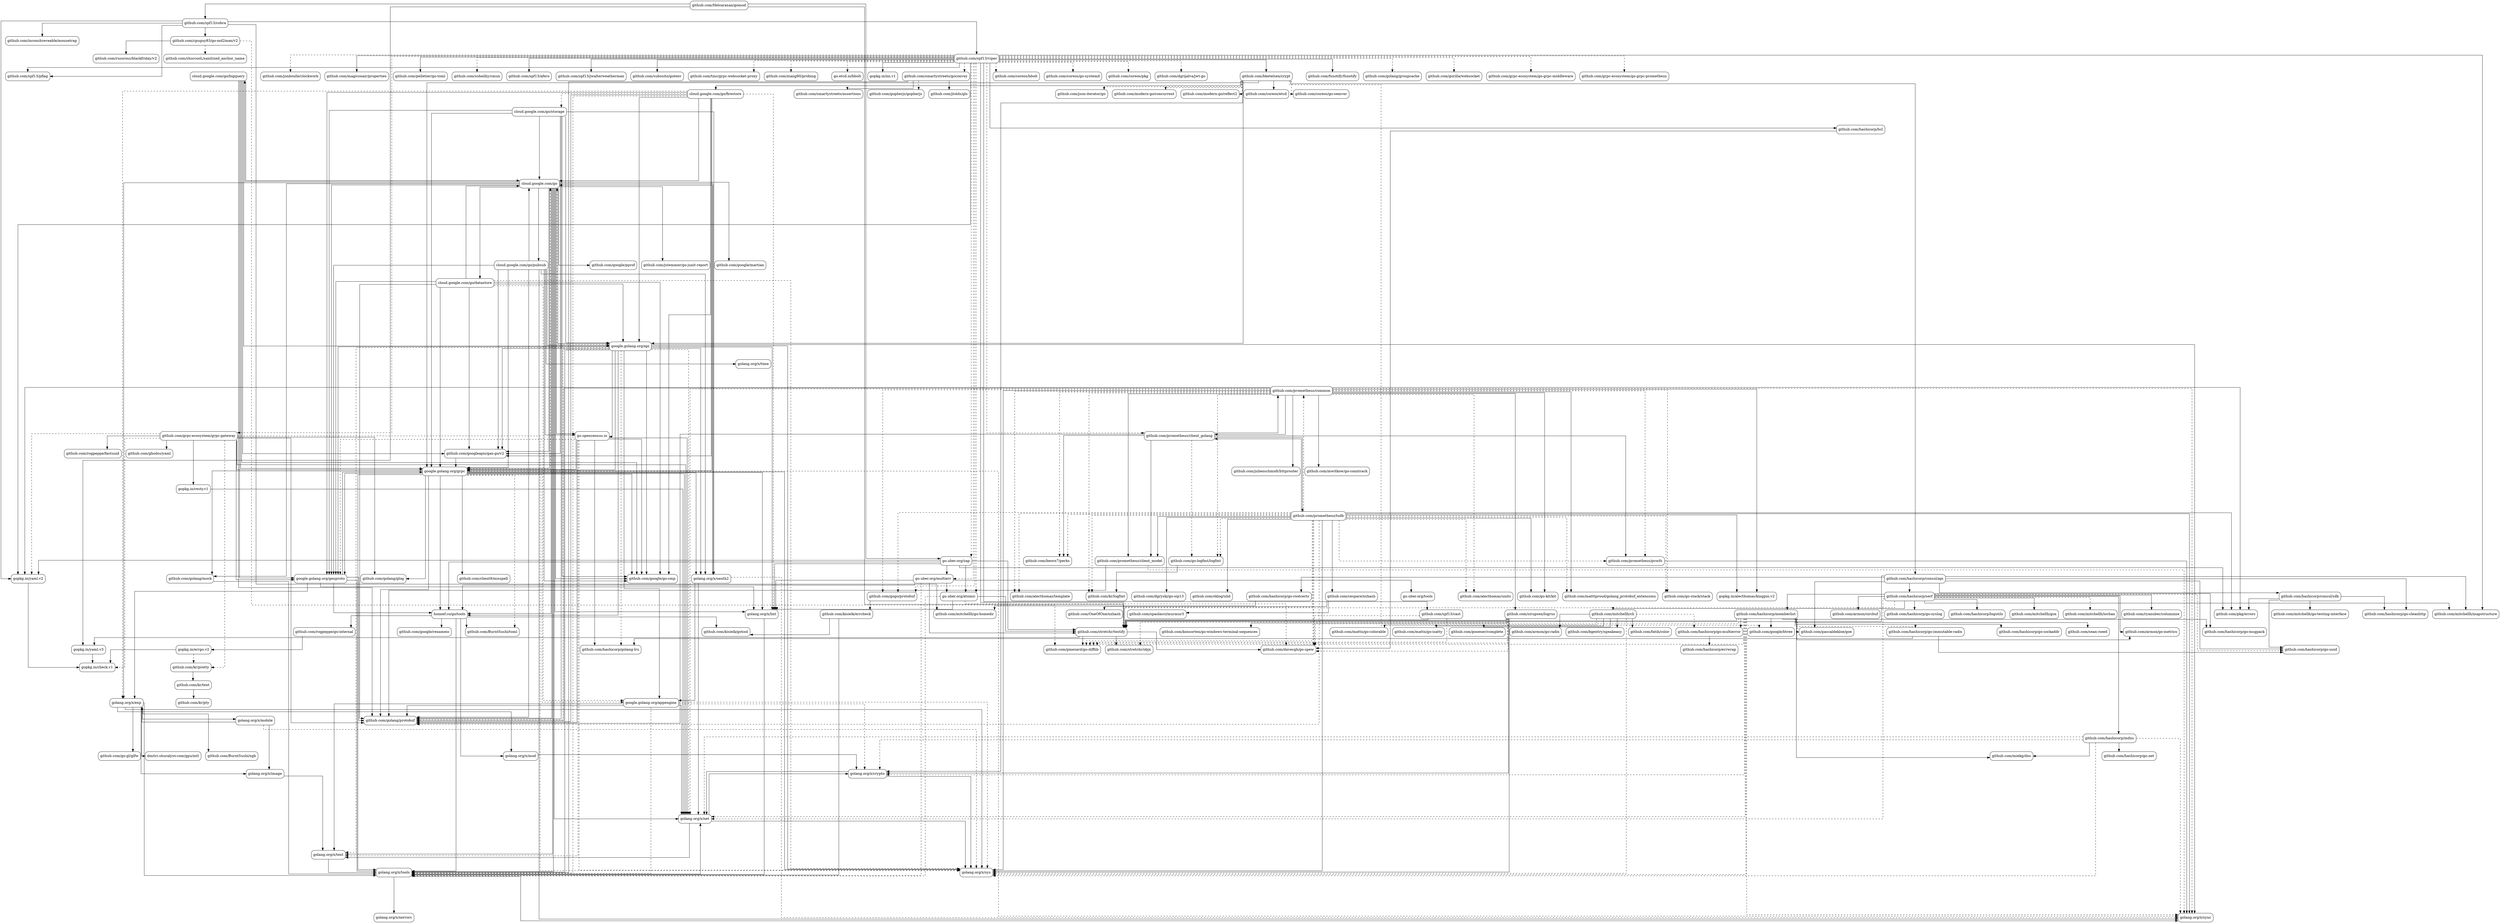 strict digraph {
  node [shape=box,style=rounded]
  start=0
  splines=ortho
  "cloud.google.com/go/bigquery"
  "cloud.google.com/go/datastore"
  "cloud.google.com/go/firestore"
  "cloud.google.com/go/pubsub"
  "cloud.google.com/go/storage"
  "cloud.google.com/go"
  "dmitri.shuralyov.com/gpu/mtl"
  "github.com/BurntSushi/toml"
  "github.com/BurntSushi/xgb"
  "github.com/Helcaraxan/gomod"
  "github.com/OneOfOne/xxhash"
  "github.com/alecthomas/template"
  "github.com/alecthomas/units"
  "github.com/armon/circbuf"
  "github.com/armon/go-metrics"
  "github.com/armon/go-radix"
  "github.com/beorn7/perks"
  "github.com/bgentry/speakeasy"
  "github.com/bketelsen/crypt"
  "github.com/cespare/xxhash"
  "github.com/client9/misspell"
  "github.com/coreos/bbolt"
  "github.com/coreos/etcd"
  "github.com/coreos/go-semver"
  "github.com/coreos/go-systemd"
  "github.com/coreos/pkg"
  "github.com/cpuguy83/go-md2man/v2"
  "github.com/davecgh/go-spew"
  "github.com/dgrijalva/jwt-go"
  "github.com/dgryski/go-sip13"
  "github.com/fatih/color"
  "github.com/fsnotify/fsnotify"
  "github.com/ghodss/yaml"
  "github.com/go-gl/glfw"
  "github.com/go-kit/kit"
  "github.com/go-logfmt/logfmt"
  "github.com/go-stack/stack"
  "github.com/gogo/protobuf"
  "github.com/golang/glog"
  "github.com/golang/groupcache"
  "github.com/golang/mock"
  "github.com/golang/protobuf"
  "github.com/google/btree"
  "github.com/google/go-cmp"
  "github.com/google/martian"
  "github.com/google/pprof"
  "github.com/google/renameio"
  "github.com/googleapis/gax-go/v2"
  "github.com/gopherjs/gopherjs"
  "github.com/gorilla/websocket"
  "github.com/grpc-ecosystem/go-grpc-middleware"
  "github.com/grpc-ecosystem/go-grpc-prometheus"
  "github.com/grpc-ecosystem/grpc-gateway"
  "github.com/hashicorp/consul/api"
  "github.com/hashicorp/consul/sdk"
  "github.com/hashicorp/errwrap"
  "github.com/hashicorp/go-cleanhttp"
  "github.com/hashicorp/go-immutable-radix"
  "github.com/hashicorp/go-msgpack"
  "github.com/hashicorp/go-multierror"
  "github.com/hashicorp/go-rootcerts"
  "github.com/hashicorp/go-sockaddr"
  "github.com/hashicorp/go-syslog"
  "github.com/hashicorp/go-uuid"
  "github.com/hashicorp/go.net"
  "github.com/hashicorp/golang-lru"
  "github.com/hashicorp/hcl"
  "github.com/hashicorp/logutils"
  "github.com/hashicorp/mdns"
  "github.com/hashicorp/memberlist"
  "github.com/hashicorp/serf"
  "github.com/inconshreveable/mousetrap"
  "github.com/jonboulle/clockwork"
  "github.com/json-iterator/go"
  "github.com/jstemmer/go-junit-report"
  "github.com/jtolds/gls"
  "github.com/julienschmidt/httprouter"
  "github.com/kisielk/errcheck"
  "github.com/kisielk/gotool"
  "github.com/konsorten/go-windows-terminal-sequences"
  "github.com/kr/logfmt"
  "github.com/kr/pretty"
  "github.com/kr/pty"
  "github.com/kr/text"
  "github.com/magiconair/properties"
  "github.com/mattn/go-colorable"
  "github.com/mattn/go-isatty"
  "github.com/matttproud/golang_protobuf_extensions"
  "github.com/miekg/dns"
  "github.com/mitchellh/cli"
  "github.com/mitchellh/go-homedir"
  "github.com/mitchellh/go-testing-interface"
  "github.com/mitchellh/gox"
  "github.com/mitchellh/iochan"
  "github.com/mitchellh/mapstructure"
  "github.com/modern-go/concurrent"
  "github.com/modern-go/reflect2"
  "github.com/mwitkow/go-conntrack"
  "github.com/oklog/ulid"
  "github.com/pascaldekloe/goe"
  "github.com/pelletier/go-toml"
  "github.com/pkg/errors"
  "github.com/pmezard/go-difflib"
  "github.com/posener/complete"
  "github.com/prometheus/client_golang"
  "github.com/prometheus/client_model"
  "github.com/prometheus/common"
  "github.com/prometheus/procfs"
  "github.com/prometheus/tsdb"
  "github.com/rogpeppe/fastuuid"
  "github.com/rogpeppe/go-internal"
  "github.com/russross/blackfriday/v2"
  "github.com/ryanuber/columnize"
  "github.com/sean-/seed"
  "github.com/shurcooL/sanitized_anchor_name"
  "github.com/sirupsen/logrus"
  "github.com/smartystreets/assertions"
  "github.com/smartystreets/goconvey"
  "github.com/soheilhy/cmux"
  "github.com/spaolacci/murmur3"
  "github.com/spf13/afero"
  "github.com/spf13/cast"
  "github.com/spf13/cobra"
  "github.com/spf13/jwalterweatherman"
  "github.com/spf13/pflag"
  "github.com/spf13/viper"
  "github.com/stretchr/objx"
  "github.com/stretchr/testify"
  "github.com/subosito/gotenv"
  "github.com/tmc/grpc-websocket-proxy"
  "github.com/xiang90/probing"
  "go.etcd.io/bbolt"
  "go.opencensus.io"
  "go.uber.org/atomic"
  "go.uber.org/multierr"
  "go.uber.org/tools"
  "go.uber.org/zap"
  "golang.org/x/crypto"
  "golang.org/x/exp"
  "golang.org/x/image"
  "golang.org/x/lint"
  "golang.org/x/mobile"
  "golang.org/x/mod"
  "golang.org/x/net"
  "golang.org/x/oauth2"
  "golang.org/x/sync"
  "golang.org/x/sys"
  "golang.org/x/text"
  "golang.org/x/time"
  "golang.org/x/tools"
  "golang.org/x/xerrors"
  "google.golang.org/api"
  "google.golang.org/appengine"
  "google.golang.org/genproto"
  "google.golang.org/grpc"
  "gopkg.in/alecthomas/kingpin.v2"
  "gopkg.in/check.v1"
  "gopkg.in/errgo.v2"
  "gopkg.in/ini.v1"
  "gopkg.in/resty.v1"
  "gopkg.in/yaml.v2"
  "gopkg.in/yaml.v3"
  "honnef.co/go/tools"
  "cloud.google.com/go" -> "cloud.google.com/go/bigquery" [minlen=8]
  "cloud.google.com/go" -> "cloud.google.com/go/datastore" [minlen=8]
  "cloud.google.com/go" -> "cloud.google.com/go/pubsub" [minlen=8]
  "cloud.google.com/go" -> "github.com/golang/mock" [minlen=8]
  "cloud.google.com/go" -> "github.com/golang/protobuf" [minlen=5]
  "cloud.google.com/go" -> "github.com/google/go-cmp" [minlen=8]
  "cloud.google.com/go" -> "github.com/google/martian" [minlen=8]
  "cloud.google.com/go" -> "github.com/google/pprof" [minlen=8]
  "cloud.google.com/go" -> "github.com/googleapis/gax-go/v2" [minlen=8]
  "cloud.google.com/go" -> "github.com/jstemmer/go-junit-report" [minlen=8]
  "cloud.google.com/go" -> "go.opencensus.io" [minlen=7]
  "cloud.google.com/go" -> "golang.org/x/exp" [minlen=9]
  "cloud.google.com/go" -> "golang.org/x/lint" [minlen=7]
  "cloud.google.com/go" -> "golang.org/x/net" [minlen=6]
  "cloud.google.com/go" -> "golang.org/x/oauth2" [minlen=6]
  "cloud.google.com/go" -> "golang.org/x/text" [minlen=5]
  "cloud.google.com/go" -> "golang.org/x/tools" [minlen=7]
  "cloud.google.com/go" -> "google.golang.org/api" [minlen=7]
  "cloud.google.com/go" -> "google.golang.org/genproto" [minlen=8]
  "cloud.google.com/go" -> "google.golang.org/grpc" [minlen=7]
  "cloud.google.com/go" -> "honnef.co/go/tools" [minlen=7]
  "cloud.google.com/go/bigquery" -> "cloud.google.com/go" [minlen=6]
  "cloud.google.com/go/bigquery" -> "github.com/golang/protobuf" [minlen=7]
  "cloud.google.com/go/bigquery" -> "github.com/google/go-cmp" [minlen=7]
  "cloud.google.com/go/bigquery" -> "github.com/googleapis/gax-go/v2" [minlen=7]
  "cloud.google.com/go/bigquery" -> "google.golang.org/api" [minlen=6]
  "cloud.google.com/go/bigquery" -> "google.golang.org/genproto" [minlen=7]
  "cloud.google.com/go/bigquery" -> "google.golang.org/grpc" [minlen=6]
  "cloud.google.com/go/datastore" -> "cloud.google.com/go" [minlen=6]
  "cloud.google.com/go/datastore" -> "github.com/golang/protobuf" [minlen=7]
  "cloud.google.com/go/datastore" -> "github.com/google/go-cmp" [minlen=7]
  "cloud.google.com/go/datastore" -> "github.com/googleapis/gax-go/v2" [minlen=7]
  "cloud.google.com/go/datastore" -> "golang.org/x/sys" [minlen=10,style=dashed]
  "cloud.google.com/go/datastore" -> "google.golang.org/api" [minlen=6]
  "cloud.google.com/go/datastore" -> "google.golang.org/appengine" [minlen=8,style=dashed]
  "cloud.google.com/go/datastore" -> "google.golang.org/genproto" [minlen=7]
  "cloud.google.com/go/datastore" -> "google.golang.org/grpc" [minlen=6]
  "cloud.google.com/go/firestore" -> "cloud.google.com/go" [minlen=7]
  "cloud.google.com/go/firestore" -> "cloud.google.com/go/storage" [style=dashed]
  "cloud.google.com/go/firestore" -> "github.com/golang/protobuf" [minlen=7]
  "cloud.google.com/go/firestore" -> "github.com/google/go-cmp" [minlen=7]
  "cloud.google.com/go/firestore" -> "github.com/googleapis/gax-go/v2" [minlen=7]
  "cloud.google.com/go/firestore" -> "golang.org/x/exp" [minlen=8,style=dashed]
  "cloud.google.com/go/firestore" -> "golang.org/x/lint" [minlen=6,style=dashed]
  "cloud.google.com/go/firestore" -> "golang.org/x/tools" [minlen=9,style=dashed]
  "cloud.google.com/go/firestore" -> "google.golang.org/api" [minlen=6]
  "cloud.google.com/go/firestore" -> "google.golang.org/genproto" [minlen=7]
  "cloud.google.com/go/firestore" -> "google.golang.org/grpc" [minlen=6]
  "cloud.google.com/go/pubsub" -> "cloud.google.com/go" [minlen=6]
  "cloud.google.com/go/pubsub" -> "github.com/golang/protobuf" [minlen=7]
  "cloud.google.com/go/pubsub" -> "github.com/google/go-cmp" [minlen=8]
  "cloud.google.com/go/pubsub" -> "github.com/googleapis/gax-go/v2" [minlen=8]
  "cloud.google.com/go/pubsub" -> "go.opencensus.io" [minlen=7]
  "cloud.google.com/go/pubsub" -> "golang.org/x/oauth2" [minlen=8]
  "cloud.google.com/go/pubsub" -> "golang.org/x/sync" [minlen=7]
  "cloud.google.com/go/pubsub" -> "golang.org/x/time" [minlen=8]
  "cloud.google.com/go/pubsub" -> "google.golang.org/api" [minlen=7]
  "cloud.google.com/go/pubsub" -> "google.golang.org/genproto" [minlen=8]
  "cloud.google.com/go/pubsub" -> "google.golang.org/grpc" [minlen=7]
  "cloud.google.com/go/storage" -> "cloud.google.com/go" [minlen=6]
  "cloud.google.com/go/storage" -> "github.com/golang/protobuf" [minlen=7]
  "cloud.google.com/go/storage" -> "github.com/google/go-cmp" [minlen=8]
  "cloud.google.com/go/storage" -> "github.com/googleapis/gax-go/v2" [minlen=7]
  "cloud.google.com/go/storage" -> "golang.org/x/oauth2" [minlen=8]
  "cloud.google.com/go/storage" -> "google.golang.org/api" [minlen=6]
  "cloud.google.com/go/storage" -> "google.golang.org/genproto" [minlen=8]
  "cloud.google.com/go/storage" -> "google.golang.org/grpc" [minlen=7]
  "github.com/Helcaraxan/gomod" -> "github.com/spf13/cobra"
  "github.com/Helcaraxan/gomod" -> "github.com/stretchr/testify" [minlen=5]
  "github.com/Helcaraxan/gomod" -> "go.uber.org/zap" [minlen=4]
  "github.com/Helcaraxan/gomod" -> "gopkg.in/yaml.v3" [minlen=6]
  "github.com/bketelsen/crypt" -> "cloud.google.com/go/firestore"
  "github.com/bketelsen/crypt" -> "github.com/coreos/etcd"
  "github.com/bketelsen/crypt" -> "github.com/coreos/go-semver" [style=dashed]
  "github.com/bketelsen/crypt" -> "github.com/google/btree" [minlen=4,style=dashed]
  "github.com/bketelsen/crypt" -> "github.com/hashicorp/consul/api"
  "github.com/bketelsen/crypt" -> "github.com/json-iterator/go" [style=dashed]
  "github.com/bketelsen/crypt" -> "github.com/modern-go/concurrent" [style=dashed]
  "github.com/bketelsen/crypt" -> "github.com/modern-go/reflect2" [style=dashed]
  "github.com/bketelsen/crypt" -> "golang.org/x/crypto" [minlen=9]
  "github.com/bketelsen/crypt" -> "google.golang.org/api" [minlen=5]
  "github.com/bketelsen/crypt" -> "google.golang.org/grpc" [minlen=5]
  "github.com/cespare/xxhash" -> "github.com/OneOfOne/xxhash"
  "github.com/cespare/xxhash" -> "github.com/spaolacci/murmur3"
  "github.com/cpuguy83/go-md2man/v2" -> "github.com/pmezard/go-difflib" [style=dashed]
  "github.com/cpuguy83/go-md2man/v2" -> "github.com/russross/blackfriday/v2"
  "github.com/cpuguy83/go-md2man/v2" -> "github.com/shurcooL/sanitized_anchor_name" [style=dashed]
  "github.com/go-logfmt/logfmt" -> "github.com/kr/logfmt"
  "github.com/gogo/protobuf" -> "github.com/kisielk/errcheck"
  "github.com/golang/mock" -> "golang.org/x/tools"
  "github.com/googleapis/gax-go/v2" -> "google.golang.org/grpc"
  "github.com/grpc-ecosystem/grpc-gateway" -> "github.com/ghodss/yaml"
  "github.com/grpc-ecosystem/grpc-gateway" -> "github.com/golang/glog" [minlen=3]
  "github.com/grpc-ecosystem/grpc-gateway" -> "github.com/golang/protobuf" [minlen=3]
  "github.com/grpc-ecosystem/grpc-gateway" -> "github.com/kr/pretty" [minlen=6,style=dashed]
  "github.com/grpc-ecosystem/grpc-gateway" -> "github.com/rogpeppe/fastuuid"
  "github.com/grpc-ecosystem/grpc-gateway" -> "golang.org/x/net" [minlen=3]
  "github.com/grpc-ecosystem/grpc-gateway" -> "golang.org/x/sys" [minlen=3,style=dashed]
  "github.com/grpc-ecosystem/grpc-gateway" -> "google.golang.org/genproto" [minlen=2]
  "github.com/grpc-ecosystem/grpc-gateway" -> "google.golang.org/grpc" [minlen=2]
  "github.com/grpc-ecosystem/grpc-gateway" -> "gopkg.in/check.v1" [minlen=6,style=dashed]
  "github.com/grpc-ecosystem/grpc-gateway" -> "gopkg.in/resty.v1"
  "github.com/grpc-ecosystem/grpc-gateway" -> "gopkg.in/yaml.v2" [style=dashed]
  "github.com/hashicorp/consul/api" -> "github.com/hashicorp/consul/sdk"
  "github.com/hashicorp/consul/api" -> "github.com/hashicorp/go-cleanhttp" [minlen=2]
  "github.com/hashicorp/consul/api" -> "github.com/hashicorp/go-rootcerts"
  "github.com/hashicorp/consul/api" -> "github.com/hashicorp/go-uuid" [minlen=2]
  "github.com/hashicorp/consul/api" -> "github.com/hashicorp/serf"
  "github.com/hashicorp/consul/api" -> "github.com/mitchellh/mapstructure" [minlen=2]
  "github.com/hashicorp/consul/api" -> "github.com/pascaldekloe/goe" [minlen=3]
  "github.com/hashicorp/consul/api" -> "github.com/stretchr/testify" [minlen=2]
  "github.com/hashicorp/consul/sdk" -> "github.com/hashicorp/go-cleanhttp"
  "github.com/hashicorp/consul/sdk" -> "github.com/hashicorp/go-uuid"
  "github.com/hashicorp/consul/sdk" -> "github.com/mitchellh/go-testing-interface"
  "github.com/hashicorp/consul/sdk" -> "github.com/pkg/errors"
  "github.com/hashicorp/go-immutable-radix" -> "github.com/hashicorp/go-uuid"
  "github.com/hashicorp/go-immutable-radix" -> "github.com/hashicorp/golang-lru"
  "github.com/hashicorp/go-multierror" -> "github.com/hashicorp/errwrap"
  "github.com/hashicorp/go-rootcerts" -> "github.com/mitchellh/go-homedir"
  "github.com/hashicorp/hcl" -> "github.com/davecgh/go-spew"
  "github.com/hashicorp/mdns" -> "github.com/hashicorp/go.net"
  "github.com/hashicorp/mdns" -> "github.com/miekg/dns"
  "github.com/hashicorp/mdns" -> "golang.org/x/crypto" [minlen=2,style=dashed]
  "github.com/hashicorp/mdns" -> "golang.org/x/net" [minlen=2,style=dashed]
  "github.com/hashicorp/mdns" -> "golang.org/x/sync" [minlen=5,style=dashed]
  "github.com/hashicorp/mdns" -> "golang.org/x/sys" [minlen=3,style=dashed]
  "github.com/hashicorp/memberlist" -> "github.com/armon/go-metrics"
  "github.com/hashicorp/memberlist" -> "github.com/davecgh/go-spew" [minlen=2,style=dashed]
  "github.com/hashicorp/memberlist" -> "github.com/google/btree"
  "github.com/hashicorp/memberlist" -> "github.com/hashicorp/go-immutable-radix" [style=dashed]
  "github.com/hashicorp/memberlist" -> "github.com/hashicorp/go-msgpack"
  "github.com/hashicorp/memberlist" -> "github.com/hashicorp/go-multierror"
  "github.com/hashicorp/memberlist" -> "github.com/hashicorp/go-sockaddr"
  "github.com/hashicorp/memberlist" -> "github.com/miekg/dns"
  "github.com/hashicorp/memberlist" -> "github.com/pascaldekloe/goe" [style=dashed]
  "github.com/hashicorp/memberlist" -> "github.com/pmezard/go-difflib" [minlen=2,style=dashed]
  "github.com/hashicorp/memberlist" -> "github.com/sean-/seed"
  "github.com/hashicorp/memberlist" -> "github.com/stretchr/testify"
  "github.com/hashicorp/memberlist" -> "golang.org/x/crypto" [minlen=2,style=dashed]
  "github.com/hashicorp/memberlist" -> "golang.org/x/net" [minlen=2,style=dashed]
  "github.com/hashicorp/memberlist" -> "golang.org/x/sync" [minlen=5,style=dashed]
  "github.com/hashicorp/memberlist" -> "golang.org/x/sys" [minlen=3,style=dashed]
  "github.com/hashicorp/serf" -> "github.com/armon/circbuf"
  "github.com/hashicorp/serf" -> "github.com/armon/go-metrics" [minlen=2]
  "github.com/hashicorp/serf" -> "github.com/hashicorp/go-msgpack" [minlen=2]
  "github.com/hashicorp/serf" -> "github.com/hashicorp/go-syslog"
  "github.com/hashicorp/serf" -> "github.com/hashicorp/go-uuid" [minlen=3,style=dashed]
  "github.com/hashicorp/serf" -> "github.com/hashicorp/logutils"
  "github.com/hashicorp/serf" -> "github.com/hashicorp/mdns"
  "github.com/hashicorp/serf" -> "github.com/hashicorp/memberlist"
  "github.com/hashicorp/serf" -> "github.com/mitchellh/cli"
  "github.com/hashicorp/serf" -> "github.com/mitchellh/gox"
  "github.com/hashicorp/serf" -> "github.com/mitchellh/iochan" [style=dashed]
  "github.com/hashicorp/serf" -> "github.com/mitchellh/mapstructure"
  "github.com/hashicorp/serf" -> "github.com/ryanuber/columnize"
  "github.com/hashicorp/serf" -> "github.com/stretchr/testify" [minlen=2,style=dashed]
  "github.com/hashicorp/serf" -> "golang.org/x/net" [minlen=3,style=dashed]
  "github.com/kisielk/errcheck" -> "github.com/kisielk/gotool"
  "github.com/kisielk/errcheck" -> "golang.org/x/tools"
  "github.com/kr/pretty" -> "github.com/kr/text"
  "github.com/kr/text" -> "github.com/kr/pty"
  "github.com/mitchellh/cli" -> "github.com/armon/go-radix"
  "github.com/mitchellh/cli" -> "github.com/bgentry/speakeasy"
  "github.com/mitchellh/cli" -> "github.com/fatih/color"
  "github.com/mitchellh/cli" -> "github.com/hashicorp/go-multierror" [style=dashed]
  "github.com/mitchellh/cli" -> "github.com/mattn/go-colorable" [style=dashed]
  "github.com/mitchellh/cli" -> "github.com/mattn/go-isatty"
  "github.com/mitchellh/cli" -> "github.com/posener/complete"
  "github.com/mitchellh/cli" -> "golang.org/x/sys" [style=dashed]
  "github.com/prometheus/client_golang" -> "github.com/beorn7/perks" [minlen=3]
  "github.com/prometheus/client_golang" -> "github.com/go-logfmt/logfmt" [minlen=3,style=dashed]
  "github.com/prometheus/client_golang" -> "github.com/golang/protobuf" [minlen=3]
  "github.com/prometheus/client_golang" -> "github.com/prometheus/client_model" [minlen=3]
  "github.com/prometheus/client_golang" -> "github.com/prometheus/common" [minlen=4]
  "github.com/prometheus/client_golang" -> "github.com/prometheus/procfs" [minlen=3]
  "github.com/prometheus/client_golang" -> "github.com/prometheus/tsdb" [minlen=5]
  "github.com/prometheus/client_model" -> "github.com/golang/protobuf"
  "github.com/prometheus/client_model" -> "golang.org/x/sync" [style=dashed]
  "github.com/prometheus/common" -> "github.com/alecthomas/template" [minlen=4,style=dashed]
  "github.com/prometheus/common" -> "github.com/alecthomas/units" [minlen=4,style=dashed]
  "github.com/prometheus/common" -> "github.com/beorn7/perks" [minlen=4,style=dashed]
  "github.com/prometheus/common" -> "github.com/go-kit/kit" [minlen=4]
  "github.com/prometheus/common" -> "github.com/go-logfmt/logfmt" [minlen=4,style=dashed]
  "github.com/prometheus/common" -> "github.com/go-stack/stack" [minlen=4,style=dashed]
  "github.com/prometheus/common" -> "github.com/gogo/protobuf" [minlen=4,style=dashed]
  "github.com/prometheus/common" -> "github.com/golang/protobuf" [minlen=4]
  "github.com/prometheus/common" -> "github.com/julienschmidt/httprouter" [minlen=6]
  "github.com/prometheus/common" -> "github.com/kr/logfmt" [minlen=4,style=dashed]
  "github.com/prometheus/common" -> "github.com/matttproud/golang_protobuf_extensions" [minlen=4]
  "github.com/prometheus/common" -> "github.com/mwitkow/go-conntrack" [minlen=6]
  "github.com/prometheus/common" -> "github.com/pkg/errors" [minlen=7]
  "github.com/prometheus/common" -> "github.com/prometheus/client_golang"
  "github.com/prometheus/common" -> "github.com/prometheus/client_model" [minlen=4]
  "github.com/prometheus/common" -> "github.com/prometheus/procfs" [minlen=4,style=dashed]
  "github.com/prometheus/common" -> "github.com/sirupsen/logrus" [minlen=6]
  "github.com/prometheus/common" -> "golang.org/x/net" [minlen=7,style=dashed]
  "github.com/prometheus/common" -> "golang.org/x/sync" [minlen=7,style=dashed]
  "github.com/prometheus/common" -> "golang.org/x/sys" [minlen=8]
  "github.com/prometheus/common" -> "gopkg.in/alecthomas/kingpin.v2" [minlen=4]
  "github.com/prometheus/common" -> "gopkg.in/yaml.v2" [minlen=6]
  "github.com/prometheus/procfs" -> "golang.org/x/sync"
  "github.com/prometheus/tsdb" -> "github.com/alecthomas/template" [minlen=6,style=dashed]
  "github.com/prometheus/tsdb" -> "github.com/alecthomas/units" [minlen=6,style=dashed]
  "github.com/prometheus/tsdb" -> "github.com/beorn7/perks" [minlen=4,style=dashed]
  "github.com/prometheus/tsdb" -> "github.com/cespare/xxhash" [minlen=6]
  "github.com/prometheus/tsdb" -> "github.com/davecgh/go-spew" [minlen=6,style=dashed]
  "github.com/prometheus/tsdb" -> "github.com/dgryski/go-sip13" [minlen=6]
  "github.com/prometheus/tsdb" -> "github.com/go-kit/kit" [minlen=6]
  "github.com/prometheus/tsdb" -> "github.com/go-logfmt/logfmt" [minlen=4,style=dashed]
  "github.com/prometheus/tsdb" -> "github.com/go-stack/stack" [minlen=6,style=dashed]
  "github.com/prometheus/tsdb" -> "github.com/gogo/protobuf" [minlen=6,style=dashed]
  "github.com/prometheus/tsdb" -> "github.com/golang/protobuf" [minlen=4,style=dashed]
  "github.com/prometheus/tsdb" -> "github.com/kr/logfmt" [minlen=6,style=dashed]
  "github.com/prometheus/tsdb" -> "github.com/matttproud/golang_protobuf_extensions" [minlen=6,style=dashed]
  "github.com/prometheus/tsdb" -> "github.com/oklog/ulid" [minlen=6]
  "github.com/prometheus/tsdb" -> "github.com/pkg/errors" [minlen=7]
  "github.com/prometheus/tsdb" -> "github.com/pmezard/go-difflib" [minlen=6,style=dashed]
  "github.com/prometheus/tsdb" -> "github.com/prometheus/client_golang" [minlen=3]
  "github.com/prometheus/tsdb" -> "github.com/prometheus/client_model" [minlen=4]
  "github.com/prometheus/tsdb" -> "github.com/prometheus/common" [minlen=5,style=dashed]
  "github.com/prometheus/tsdb" -> "github.com/prometheus/procfs" [minlen=4,style=dashed]
  "github.com/prometheus/tsdb" -> "github.com/stretchr/testify" [minlen=8,style=dashed]
  "github.com/prometheus/tsdb" -> "golang.org/x/sync" [minlen=9]
  "github.com/prometheus/tsdb" -> "golang.org/x/sys" [minlen=10]
  "github.com/prometheus/tsdb" -> "gopkg.in/alecthomas/kingpin.v2" [minlen=6]
  "github.com/rogpeppe/go-internal" -> "gopkg.in/errgo.v2"
  "github.com/sirupsen/logrus" -> "github.com/davecgh/go-spew" [minlen=2,style=dashed]
  "github.com/sirupsen/logrus" -> "github.com/konsorten/go-windows-terminal-sequences"
  "github.com/sirupsen/logrus" -> "github.com/pmezard/go-difflib" [minlen=2,style=dashed]
  "github.com/sirupsen/logrus" -> "github.com/stretchr/objx" [minlen=2,style=dashed]
  "github.com/sirupsen/logrus" -> "github.com/stretchr/testify"
  "github.com/sirupsen/logrus" -> "golang.org/x/crypto"
  "github.com/sirupsen/logrus" -> "golang.org/x/sys" [minlen=3]
  "github.com/smartystreets/goconvey" -> "github.com/gopherjs/gopherjs" [style=dashed]
  "github.com/smartystreets/goconvey" -> "github.com/jtolds/gls"
  "github.com/smartystreets/goconvey" -> "github.com/smartystreets/assertions"
  "github.com/smartystreets/goconvey" -> "golang.org/x/tools"
  "github.com/spf13/cast" -> "github.com/davecgh/go-spew" [minlen=2,style=dashed]
  "github.com/spf13/cast" -> "github.com/pmezard/go-difflib" [minlen=2,style=dashed]
  "github.com/spf13/cast" -> "github.com/stretchr/testify"
  "github.com/spf13/cobra" -> "github.com/cpuguy83/go-md2man/v2"
  "github.com/spf13/cobra" -> "github.com/inconshreveable/mousetrap"
  "github.com/spf13/cobra" -> "github.com/mitchellh/go-homedir" [minlen=6]
  "github.com/spf13/cobra" -> "github.com/spf13/pflag" [minlen=3]
  "github.com/spf13/cobra" -> "github.com/spf13/viper" [minlen=2]
  "github.com/spf13/cobra" -> "gopkg.in/yaml.v2" [minlen=4]
  "github.com/spf13/viper" -> "github.com/bketelsen/crypt"
  "github.com/spf13/viper" -> "github.com/coreos/bbolt" [style=dashed]
  "github.com/spf13/viper" -> "github.com/coreos/go-systemd" [style=dashed]
  "github.com/spf13/viper" -> "github.com/coreos/pkg" [style=dashed]
  "github.com/spf13/viper" -> "github.com/dgrijalva/jwt-go" [style=dashed]
  "github.com/spf13/viper" -> "github.com/fsnotify/fsnotify"
  "github.com/spf13/viper" -> "github.com/gogo/protobuf" [minlen=4,style=dashed]
  "github.com/spf13/viper" -> "github.com/golang/groupcache" [style=dashed]
  "github.com/spf13/viper" -> "github.com/gorilla/websocket" [style=dashed]
  "github.com/spf13/viper" -> "github.com/grpc-ecosystem/go-grpc-middleware" [style=dashed]
  "github.com/spf13/viper" -> "github.com/grpc-ecosystem/go-grpc-prometheus" [style=dashed]
  "github.com/spf13/viper" -> "github.com/grpc-ecosystem/grpc-gateway" [style=dashed]
  "github.com/spf13/viper" -> "github.com/hashicorp/hcl"
  "github.com/spf13/viper" -> "github.com/jonboulle/clockwork" [style=dashed]
  "github.com/spf13/viper" -> "github.com/magiconair/properties"
  "github.com/spf13/viper" -> "github.com/mitchellh/mapstructure" [minlen=4]
  "github.com/spf13/viper" -> "github.com/pelletier/go-toml"
  "github.com/spf13/viper" -> "github.com/prometheus/client_golang" [style=dashed]
  "github.com/spf13/viper" -> "github.com/smartystreets/goconvey" [style=dashed]
  "github.com/spf13/viper" -> "github.com/soheilhy/cmux" [style=dashed]
  "github.com/spf13/viper" -> "github.com/spf13/afero"
  "github.com/spf13/viper" -> "github.com/spf13/cast"
  "github.com/spf13/viper" -> "github.com/spf13/jwalterweatherman"
  "github.com/spf13/viper" -> "github.com/spf13/pflag"
  "github.com/spf13/viper" -> "github.com/stretchr/testify" [minlen=8]
  "github.com/spf13/viper" -> "github.com/subosito/gotenv"
  "github.com/spf13/viper" -> "github.com/tmc/grpc-websocket-proxy" [style=dashed]
  "github.com/spf13/viper" -> "github.com/xiang90/probing" [style=dashed]
  "github.com/spf13/viper" -> "go.etcd.io/bbolt" [style=dashed]
  "github.com/spf13/viper" -> "go.uber.org/atomic" [minlen=3,style=dashed]
  "github.com/spf13/viper" -> "go.uber.org/multierr" [minlen=2,style=dashed]
  "github.com/spf13/viper" -> "go.uber.org/zap" [style=dashed]
  "github.com/spf13/viper" -> "gopkg.in/ini.v1"
  "github.com/spf13/viper" -> "gopkg.in/yaml.v2" [minlen=6]
  "github.com/stretchr/testify" -> "github.com/davecgh/go-spew"
  "github.com/stretchr/testify" -> "github.com/pmezard/go-difflib"
  "github.com/stretchr/testify" -> "github.com/stretchr/objx"
  "github.com/stretchr/testify" -> "gopkg.in/yaml.v3"
  "go.opencensus.io" -> "github.com/golang/protobuf" [minlen=3]
  "go.opencensus.io" -> "github.com/google/go-cmp" [minlen=3]
  "go.opencensus.io" -> "github.com/hashicorp/golang-lru" [minlen=7]
  "go.opencensus.io" -> "golang.org/x/net" [minlen=3]
  "go.opencensus.io" -> "golang.org/x/sys" [minlen=4,style=dashed]
  "go.opencensus.io" -> "golang.org/x/text" [minlen=4,style=dashed]
  "go.opencensus.io" -> "google.golang.org/genproto" [minlen=2,style=dashed]
  "go.opencensus.io" -> "google.golang.org/grpc" [minlen=2]
  "go.uber.org/atomic" -> "github.com/davecgh/go-spew" [minlen=2,style=dashed]
  "go.uber.org/atomic" -> "github.com/stretchr/testify"
  "go.uber.org/atomic" -> "golang.org/x/lint"
  "go.uber.org/atomic" -> "golang.org/x/tools" [minlen=2,style=dashed]
  "go.uber.org/multierr" -> "github.com/stretchr/testify" [minlen=2]
  "go.uber.org/multierr" -> "go.uber.org/atomic"
  "go.uber.org/multierr" -> "go.uber.org/tools"
  "go.uber.org/multierr" -> "golang.org/x/lint" [minlen=2]
  "go.uber.org/multierr" -> "golang.org/x/tools" [minlen=3,style=dashed]
  "go.uber.org/multierr" -> "honnef.co/go/tools"
  "go.uber.org/zap" -> "github.com/pkg/errors"
  "go.uber.org/zap" -> "github.com/stretchr/testify" [minlen=2]
  "go.uber.org/zap" -> "go.uber.org/atomic" [minlen=2]
  "go.uber.org/zap" -> "go.uber.org/multierr"
  "go.uber.org/zap" -> "golang.org/x/lint" [minlen=2]
  "go.uber.org/zap" -> "gopkg.in/yaml.v2"
  "go.uber.org/zap" -> "honnef.co/go/tools" [minlen=2]
  "golang.org/x/crypto" -> "golang.org/x/net"
  "golang.org/x/crypto" -> "golang.org/x/sys" [minlen=2]
  "golang.org/x/exp" -> "dmitri.shuralyov.com/gpu/mtl" [minlen=3]
  "golang.org/x/exp" -> "github.com/BurntSushi/xgb" [minlen=3]
  "golang.org/x/exp" -> "github.com/go-gl/glfw" [minlen=3]
  "golang.org/x/exp" -> "golang.org/x/image" [minlen=2]
  "golang.org/x/exp" -> "golang.org/x/mobile"
  "golang.org/x/exp" -> "golang.org/x/mod" [minlen=3]
  "golang.org/x/exp" -> "golang.org/x/sys" [minlen=6]
  "golang.org/x/exp" -> "golang.org/x/tools" [minlen=5]
  "golang.org/x/image" -> "golang.org/x/text"
  "golang.org/x/lint" -> "golang.org/x/tools"
  "golang.org/x/mobile" -> "golang.org/x/exp"
  "golang.org/x/mobile" -> "golang.org/x/image" [minlen=3]
  "golang.org/x/mobile" -> "golang.org/x/sys" [minlen=7,style=dashed]
  "golang.org/x/mod" -> "golang.org/x/crypto"
  "golang.org/x/net" -> "golang.org/x/crypto" [minlen=4]
  "golang.org/x/net" -> "golang.org/x/sys" [minlen=4]
  "golang.org/x/net" -> "golang.org/x/text" [minlen=3]
  "golang.org/x/oauth2" -> "cloud.google.com/go" [minlen=2]
  "golang.org/x/oauth2" -> "golang.org/x/net" [minlen=8]
  "golang.org/x/oauth2" -> "golang.org/x/sync" [minlen=6,style=dashed]
  "golang.org/x/oauth2" -> "google.golang.org/appengine" [minlen=7]
  "golang.org/x/text" -> "golang.org/x/tools"
  "golang.org/x/tools" -> "golang.org/x/net"
  "golang.org/x/tools" -> "golang.org/x/sync" [minlen=4]
  "golang.org/x/tools" -> "golang.org/x/xerrors" [minlen=4]
  "google.golang.org/api" -> "cloud.google.com/go" [minlen=5,style=dashed]
  "google.golang.org/api" -> "github.com/golang/protobuf" [minlen=7,style=dashed]
  "google.golang.org/api" -> "github.com/google/go-cmp" [minlen=8]
  "google.golang.org/api" -> "github.com/googleapis/gax-go/v2" [minlen=8]
  "google.golang.org/api" -> "github.com/hashicorp/golang-lru" [minlen=8,style=dashed]
  "google.golang.org/api" -> "go.opencensus.io" [minlen=7]
  "google.golang.org/api" -> "golang.org/x/lint" [minlen=7]
  "google.golang.org/api" -> "golang.org/x/net" [minlen=8,style=dashed]
  "google.golang.org/api" -> "golang.org/x/oauth2" [minlen=8]
  "google.golang.org/api" -> "golang.org/x/sync" [minlen=7]
  "google.golang.org/api" -> "golang.org/x/sys" [minlen=10]
  "google.golang.org/api" -> "golang.org/x/text" [minlen=7,style=dashed]
  "google.golang.org/api" -> "golang.org/x/tools" [minlen=9]
  "google.golang.org/api" -> "google.golang.org/appengine" [minlen=8]
  "google.golang.org/api" -> "google.golang.org/genproto" [minlen=8]
  "google.golang.org/api" -> "google.golang.org/grpc" [minlen=7]
  "google.golang.org/api" -> "honnef.co/go/tools" [minlen=7]
  "google.golang.org/appengine" -> "github.com/golang/protobuf"
  "google.golang.org/appengine" -> "golang.org/x/crypto" [minlen=4,style=dashed]
  "google.golang.org/appengine" -> "golang.org/x/net" [minlen=3]
  "google.golang.org/appengine" -> "golang.org/x/sys" [minlen=4,style=dashed]
  "google.golang.org/appengine" -> "golang.org/x/text" [minlen=3]
  "google.golang.org/appengine" -> "golang.org/x/tools" [minlen=4,style=dashed]
  "google.golang.org/genproto" -> "github.com/golang/protobuf" [minlen=2]
  "google.golang.org/genproto" -> "golang.org/x/exp" [minlen=3]
  "google.golang.org/genproto" -> "golang.org/x/lint" [minlen=2]
  "google.golang.org/genproto" -> "golang.org/x/tools" [minlen=6]
  "google.golang.org/genproto" -> "google.golang.org/grpc"
  "google.golang.org/genproto" -> "honnef.co/go/tools" [minlen=2]
  "google.golang.org/grpc" -> "cloud.google.com/go" [minlen=4,style=dashed]
  "google.golang.org/grpc" -> "github.com/BurntSushi/toml" [minlen=8,style=dashed]
  "google.golang.org/grpc" -> "github.com/client9/misspell" [minlen=8]
  "google.golang.org/grpc" -> "github.com/golang/glog" [minlen=8]
  "google.golang.org/grpc" -> "github.com/golang/mock" [minlen=8]
  "google.golang.org/grpc" -> "github.com/golang/protobuf" [minlen=7]
  "google.golang.org/grpc" -> "github.com/google/go-cmp" [minlen=8]
  "google.golang.org/grpc" -> "golang.org/x/lint" [minlen=7]
  "google.golang.org/grpc" -> "golang.org/x/net" [minlen=8]
  "google.golang.org/grpc" -> "golang.org/x/oauth2" [minlen=8]
  "google.golang.org/grpc" -> "golang.org/x/sync" [minlen=7,style=dashed]
  "google.golang.org/grpc" -> "golang.org/x/sys" [minlen=10]
  "google.golang.org/grpc" -> "golang.org/x/tools" [minlen=9]
  "google.golang.org/grpc" -> "google.golang.org/appengine" [minlen=8,style=dashed]
  "google.golang.org/grpc" -> "google.golang.org/genproto" [minlen=8]
  "google.golang.org/grpc" -> "honnef.co/go/tools" [minlen=7]
  "gopkg.in/errgo.v2" -> "github.com/kr/pretty" [style=dashed]
  "gopkg.in/errgo.v2" -> "gopkg.in/check.v1"
  "gopkg.in/resty.v1" -> "golang.org/x/net"
  "gopkg.in/yaml.v2" -> "gopkg.in/check.v1"
  "gopkg.in/yaml.v3" -> "gopkg.in/check.v1"
  "honnef.co/go/tools" -> "github.com/BurntSushi/toml"
  "honnef.co/go/tools" -> "github.com/google/renameio"
  "honnef.co/go/tools" -> "github.com/kisielk/gotool"
  "honnef.co/go/tools" -> "github.com/rogpeppe/go-internal"
  "honnef.co/go/tools" -> "golang.org/x/mod"
  "honnef.co/go/tools" -> "golang.org/x/tools" [minlen=5]
}
